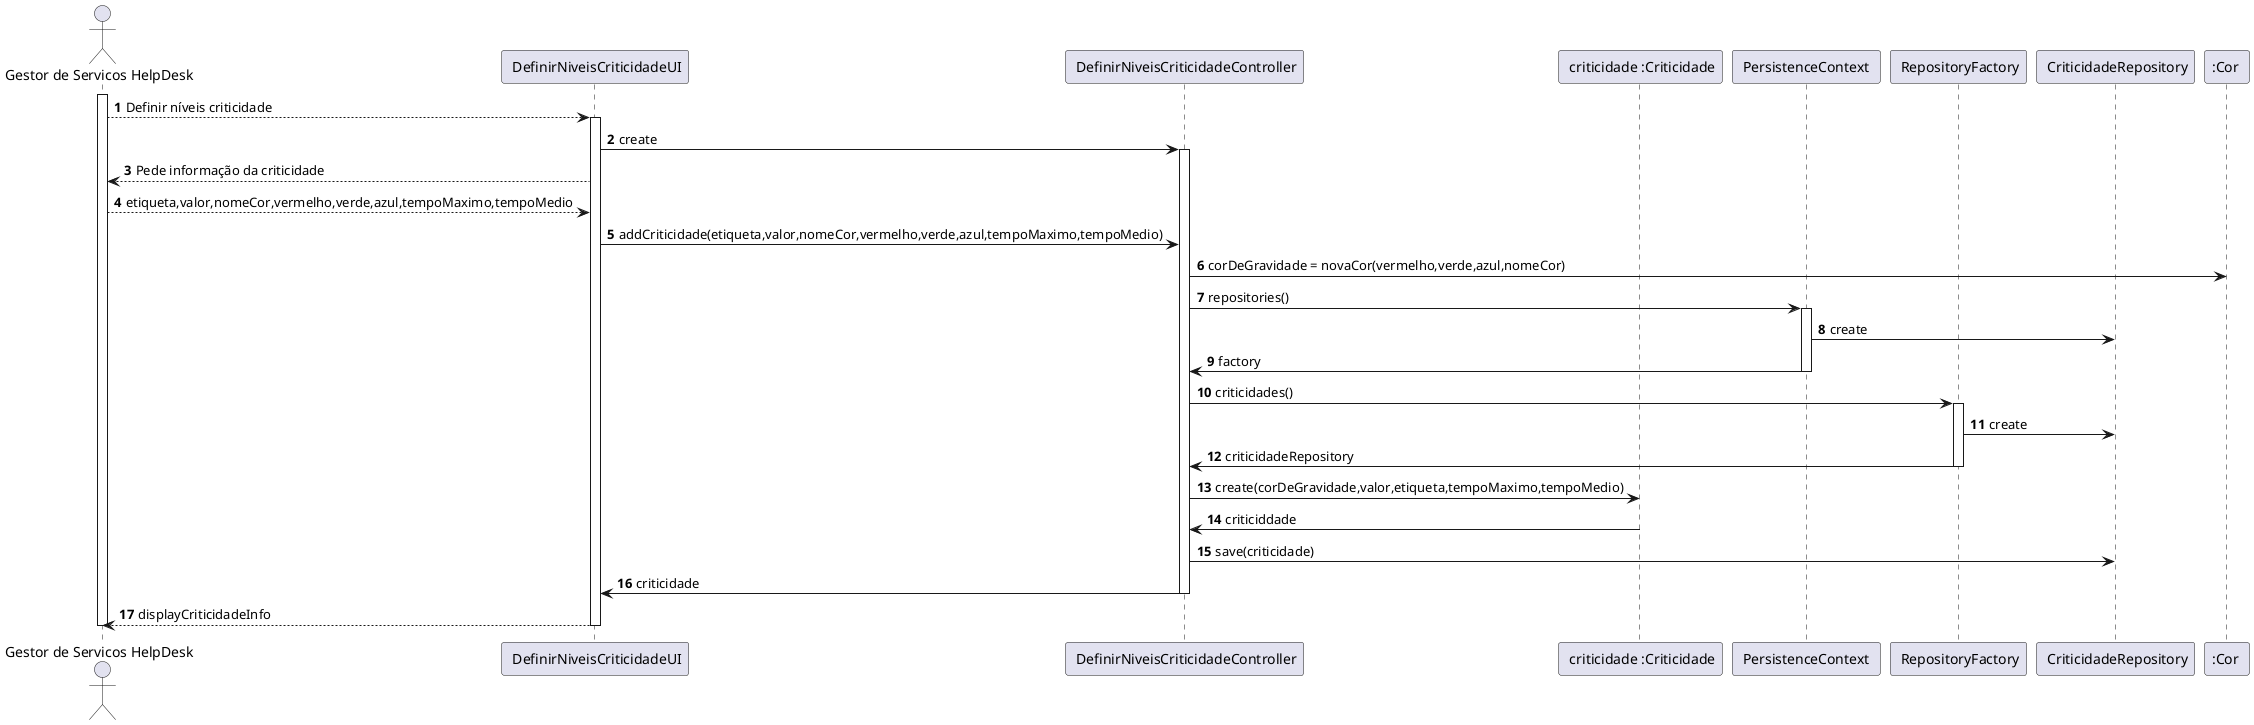 @startuml
autonumber
actor "Gestor de Servicos HelpDesk" as GSH

participant " DefinirNiveisCriticidadeUI" as UI
participant " DefinirNiveisCriticidadeController" as CTRL
participant " criticidade :Criticidade" as CRI
participant " PersistenceContext " as PC
participant " RepositoryFactory" as RF
participant " CriticidadeRepository" as CR
participant  ":Cor " as COR


activate GSH
GSH --> UI : Definir níveis criticidade
activate UI
UI -> CTRL : create
activate CTRL
UI --> GSH : Pede informação da criticidade
GSH --> UI : etiqueta,valor,nomeCor,vermelho,verde,azul,tempoMaximo,tempoMedio
UI -> CTRL : addCriticidade(etiqueta,valor,nomeCor,vermelho,verde,azul,tempoMaximo,tempoMedio)
CTRL -> COR : corDeGravidade = novaCor(vermelho,verde,azul,nomeCor)

CTRL -> PC : repositories()
activate PC
PC -> CR : create
PC -> CTRL : factory
deactivate PC
CTRL -> RF : criticidades()
activate RF
RF -> CR : create
RF-> CTRL: criticidadeRepository
deactivate RF
CTRL -> CRI :create(corDeGravidade,valor,etiqueta,tempoMaximo,tempoMedio)
CRI-> CTRL : criticiddade
CTRL -> CR : save(criticidade)
CTRL -> UI : criticidade
deactivate CTRL

UI --> GSH : displayCriticidadeInfo
deactivate UI
deactivate GSH

@enduml
